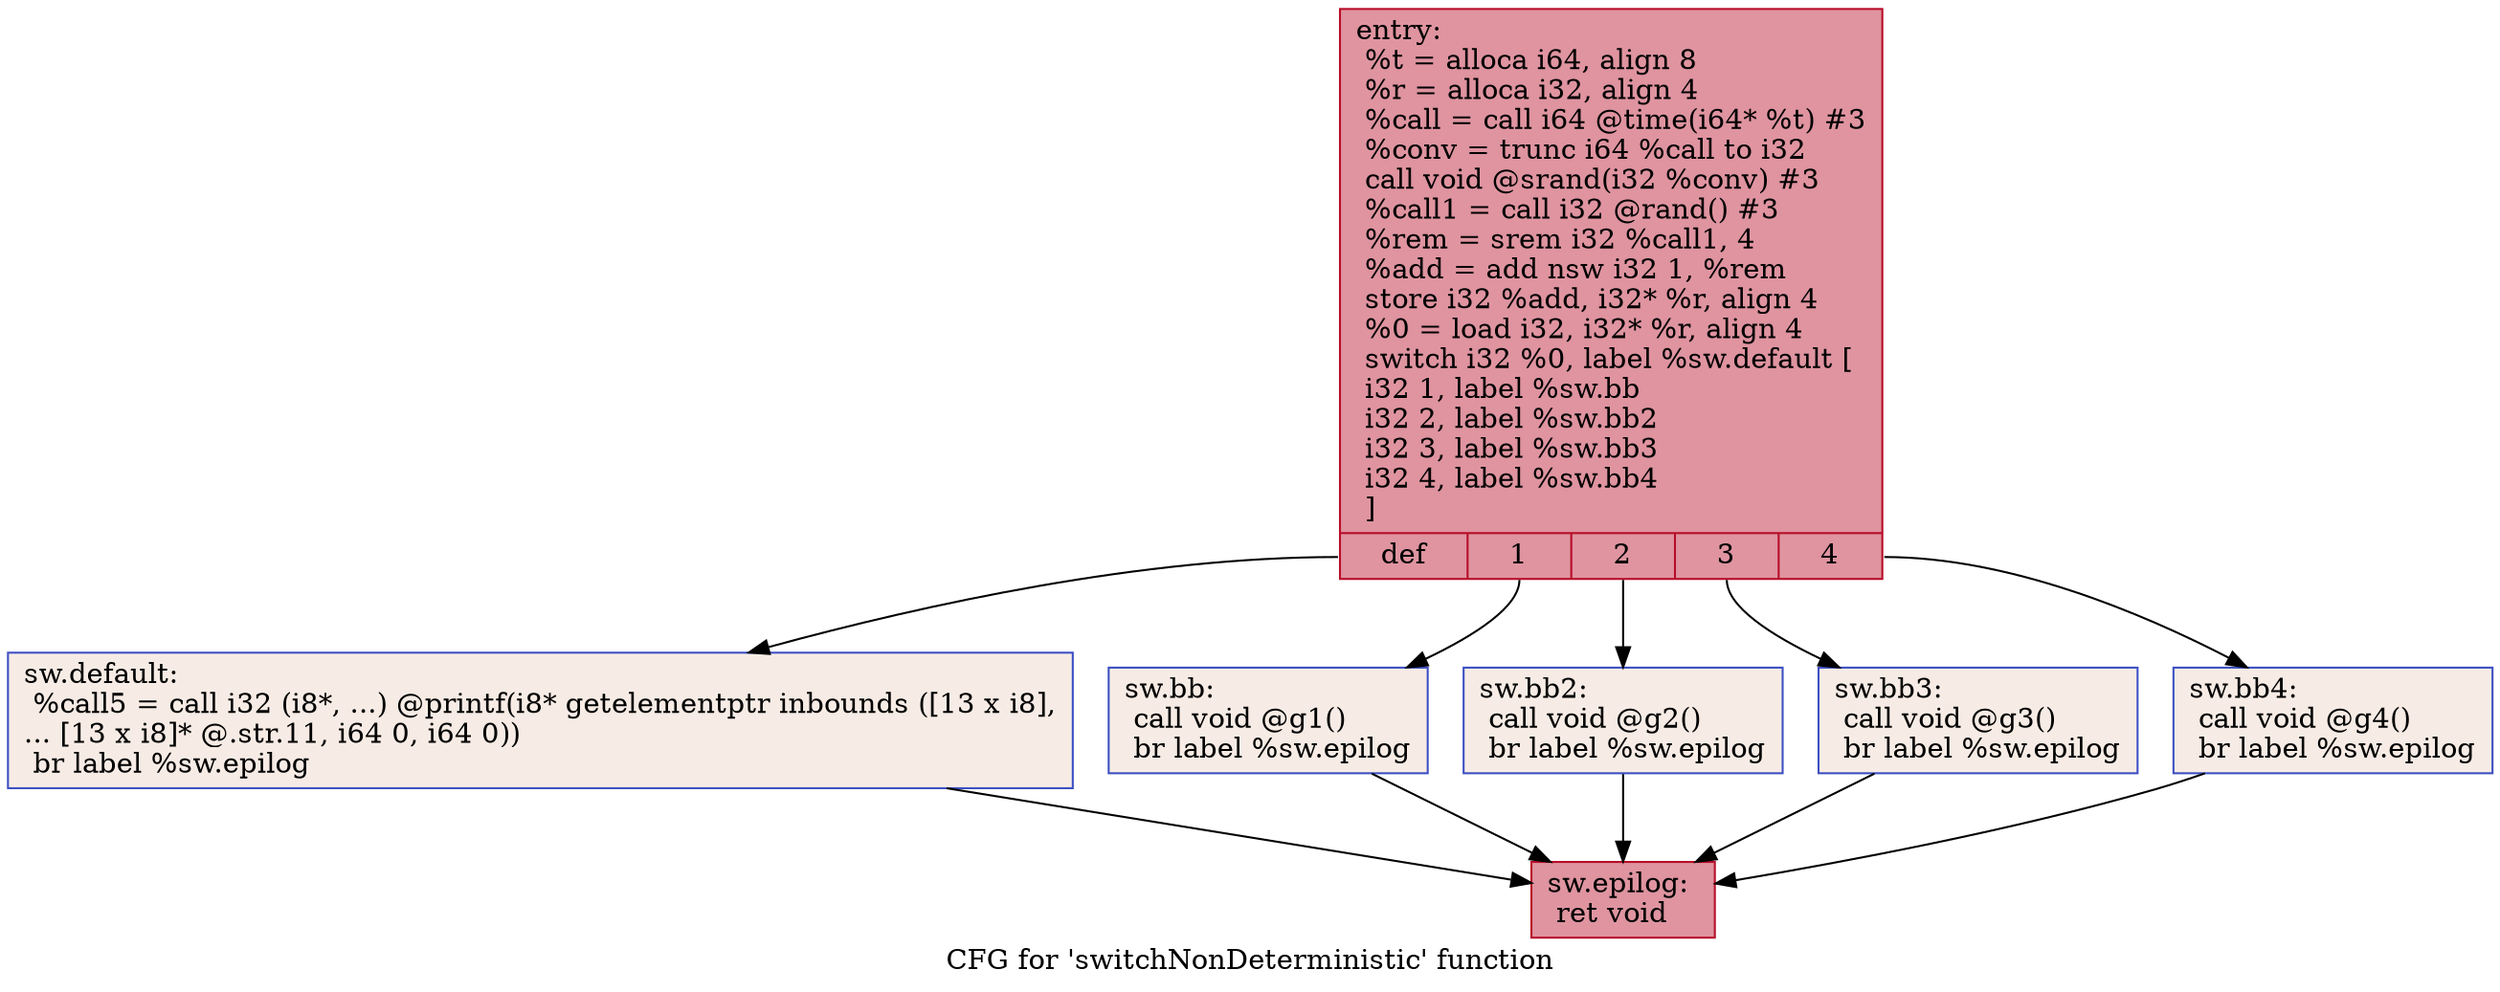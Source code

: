 digraph "CFG for 'switchNonDeterministic' function" {
	label="CFG for 'switchNonDeterministic' function";

	Node0x55b37e3046f0 [shape=record,color="#b70d28ff", style=filled, fillcolor="#b70d2870",label="{entry:\l  %t = alloca i64, align 8\l  %r = alloca i32, align 4\l  %call = call i64 @time(i64* %t) #3\l  %conv = trunc i64 %call to i32\l  call void @srand(i32 %conv) #3\l  %call1 = call i32 @rand() #3\l  %rem = srem i32 %call1, 4\l  %add = add nsw i32 1, %rem\l  store i32 %add, i32* %r, align 4\l  %0 = load i32, i32* %r, align 4\l  switch i32 %0, label %sw.default [\l    i32 1, label %sw.bb\l    i32 2, label %sw.bb2\l    i32 3, label %sw.bb3\l    i32 4, label %sw.bb4\l  ]\l|{<s0>def|<s1>1|<s2>2|<s3>3|<s4>4}}"];
	Node0x55b37e3046f0:s0 -> Node0x55b37e305210;
	Node0x55b37e3046f0:s1 -> Node0x55b37e305290;
	Node0x55b37e3046f0:s2 -> Node0x55b37e305300;
	Node0x55b37e3046f0:s3 -> Node0x55b37e3053d0;
	Node0x55b37e3046f0:s4 -> Node0x55b37e3054a0;
	Node0x55b37e305290 [shape=record,color="#3d50c3ff", style=filled, fillcolor="#ecd3c570",label="{sw.bb:                                            \l  call void @g1()\l  br label %sw.epilog\l}"];
	Node0x55b37e305290 -> Node0x55b37e305980;
	Node0x55b37e305300 [shape=record,color="#3d50c3ff", style=filled, fillcolor="#ecd3c570",label="{sw.bb2:                                           \l  call void @g2()\l  br label %sw.epilog\l}"];
	Node0x55b37e305300 -> Node0x55b37e305980;
	Node0x55b37e3053d0 [shape=record,color="#3d50c3ff", style=filled, fillcolor="#ecd3c570",label="{sw.bb3:                                           \l  call void @g3()\l  br label %sw.epilog\l}"];
	Node0x55b37e3053d0 -> Node0x55b37e305980;
	Node0x55b37e3054a0 [shape=record,color="#3d50c3ff", style=filled, fillcolor="#ecd3c570",label="{sw.bb4:                                           \l  call void @g4()\l  br label %sw.epilog\l}"];
	Node0x55b37e3054a0 -> Node0x55b37e305980;
	Node0x55b37e305210 [shape=record,color="#3d50c3ff", style=filled, fillcolor="#ecd3c570",label="{sw.default:                                       \l  %call5 = call i32 (i8*, ...) @printf(i8* getelementptr inbounds ([13 x i8],\l... [13 x i8]* @.str.11, i64 0, i64 0))\l  br label %sw.epilog\l}"];
	Node0x55b37e305210 -> Node0x55b37e305980;
	Node0x55b37e305980 [shape=record,color="#b70d28ff", style=filled, fillcolor="#b70d2870",label="{sw.epilog:                                        \l  ret void\l}"];
}
